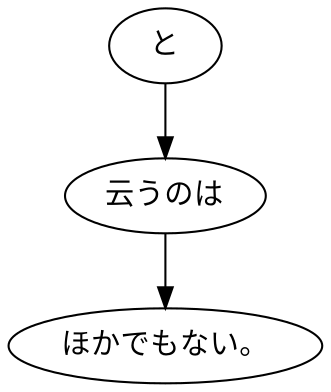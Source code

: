 digraph graph4195 {
	node0 [label="と"];
	node1 [label="云うのは"];
	node2 [label="ほかでもない。"];
	node0 -> node1;
	node1 -> node2;
}
